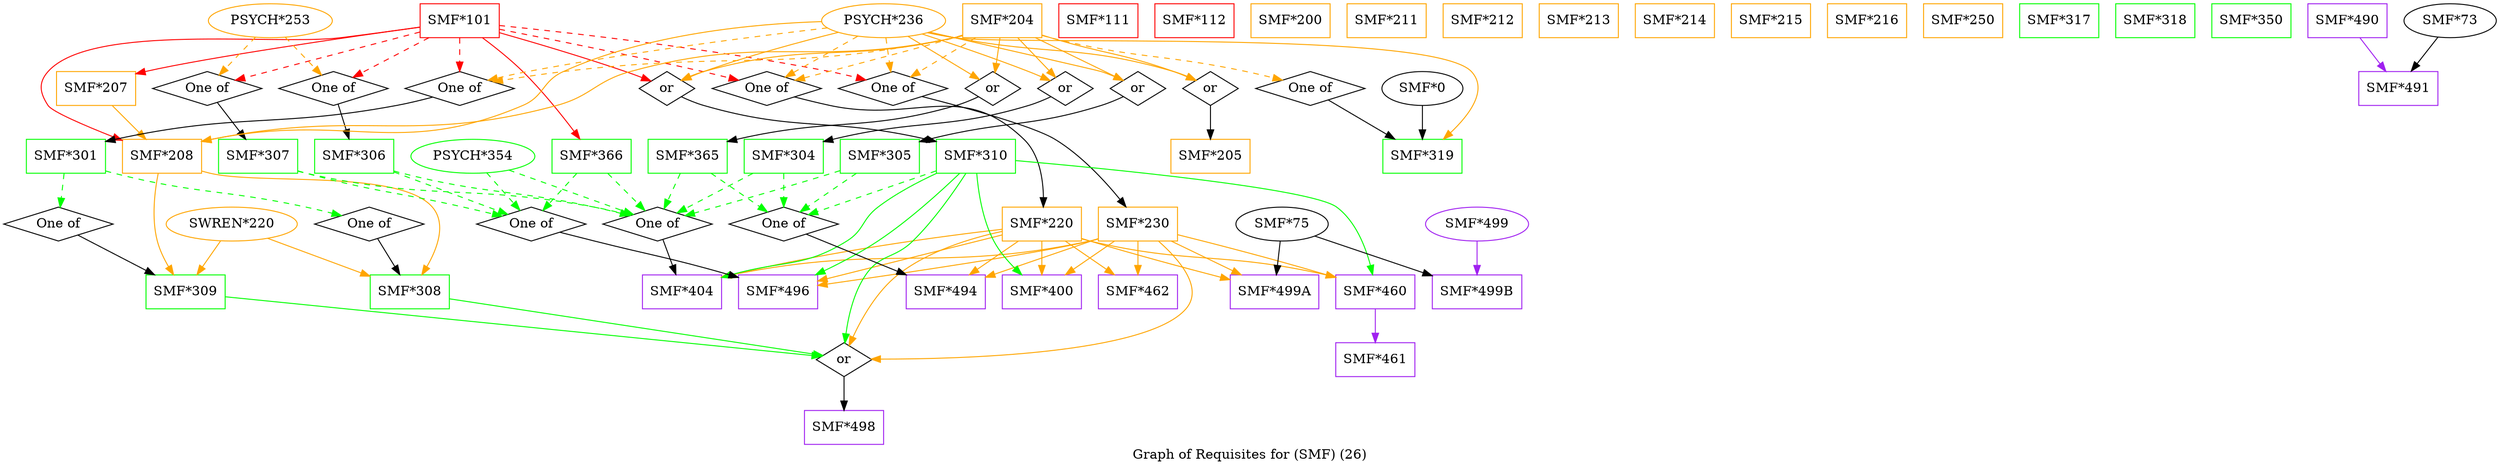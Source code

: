 strict digraph "" {
	graph [bb="0,0,2641.7,491",
		label="Graph of Requisites for (SMF) (26)",
		lheight=0.21,
		lp="1320.8,11.5",
		lwidth=3.46
	];
	node [label="\N"];
	"SMF*101"	[color=red,
		height=0.5,
		pos="482.91,473",
		shape=box,
		width=1.1667];
	"SMF*207"	[color=orange,
		height=0.5,
		pos="96.907,401",
		shape=box,
		width=1.1667];
	"SMF*101" -> "SMF*207"	[color=red,
		pos="e,139.05,416.64 440.86,466.23 367.57,456.04 218.34,434.63 149.07,419"];
	"SMF*208"	[color=orange,
		height=0.5,
		pos="166.91,329",
		shape=box,
		width=1.1667];
	"SMF*101" -> "SMF*208"	[color=red,
		pos="e,124.6,345.9 440.65,466.1 416.2,462.73 384.83,458.5 356.91,455 287.87,446.35 92.187,470.95 45.907,419 35.264,407.05 37.152,396.39 \
45.907,383 50.186,376.45 84.251,361.84 115.15,349.61"];
	of257	[height=0.5,
		label="One of",
		pos="806.91,401",
		shape=diamond,
		width=1.6085];
	"SMF*101" -> of257	[color=red,
		pos="e,777.29,409.82 525.33,463.86 576.38,453.92 664.65,436.3 739.91,419 748.83,416.95 758.38,414.61 767.4,412.34",
		style=dashed];
	of258	[height=0.5,
		label="One of",
		pos="940.91,401",
		shape=diamond,
		width=1.6085];
	"SMF*101" -> of258	[color=red,
		pos="e,912.05,410.09 525.11,467.87 597.08,460.48 747.98,443.43 873.91,419 883.16,417.2 893.05,414.91 902.31,412.59",
		style=dashed];
	of259	[height=0.5,
		label="One of",
		pos="482.91,401",
		shape=diamond,
		width=1.6085];
	"SMF*101" -> of259	[color=red,
		pos="e,482.91,419.1 482.91,454.7 482.91,446.98 482.91,437.71 482.91,429.11",
		style=dashed];
	of260	[height=0.5,
		label="One of",
		pos="348.91,401",
		shape=diamond,
		width=1.6085];
	"SMF*101" -> of260	[color=red,
		pos="e,369.67,412.85 450.13,454.88 428.26,443.45 399.74,428.56 378.55,417.49",
		style=dashed];
	of261	[height=0.5,
		label="One of",
		pos="214.91,401",
		shape=diamond,
		width=1.6085];
	"SMF*101" -> of261	[color=red,
		pos="e,244.8,409.81 440.74,460.99 389.71,447.66 304.46,425.39 254.58,412.36",
		style=dashed];
	or462	[height=0.5,
		label=or,
		pos="701.91,401",
		shape=diamond,
		width=0.81703];
	"SMF*101" -> or462	[color=red,
		pos="e,685.28,408.95 525.19,460.35 561.04,450.21 613.69,434.71 658.91,419 664.4,417.09 670.24,414.9 675.77,412.74"];
	"SMF*366"	[color=green,
		height=0.5,
		pos="622.91,329",
		shape=box,
		width=1.1667];
	"SMF*101" -> "SMF*366"	[color=red,
		pos="e,610.46,347.32 507.2,454.78 520.4,444.93 536.68,431.99 549.91,419 570.09,399.17 590.28,374.05 604.29,355.56"];
	"SMF*207" -> "SMF*208"	[color=orange,
		pos="e,149.8,347.1 114.21,382.7 122.77,374.14 133.25,363.66 142.6,354.3"];
	"SMF*308"	[color=green,
		height=0.5,
		pos="429.91,185",
		shape=box,
		width=1.1667];
	"SMF*208" -> "SMF*308"	[color=orange,
		pos="e,442.68,203.09 209.05,313.34 212.03,312.49 215,311.7 217.91,311 269.48,298.57 419.34,315.24 453.91,275 469.03,257.39 459.32,231.17 \
448.05,211.75"];
	"SMF*309"	[color=green,
		height=0.5,
		pos="192.91,185",
		shape=box,
		width=1.1667];
	"SMF*208" -> "SMF*309"	[color=orange,
		pos="e,180.18,203.15 163.16,310.95 159.86,292.79 156.49,263.38 162.91,239 165.4,229.54 170.01,219.99 174.88,211.66"];
	"SMF*220"	[color=orange,
		height=0.5,
		pos="1100.9,257",
		shape=box,
		width=1.1667];
	of257 -> "SMF*220"	[pos="e,1102.5,275.08 836.14,392.06 847.84,389.02 861.47,385.65 873.91,383 965.67,363.45 1014.3,412.04 1081.9,347 1098.3,331.22 1102.3,\
305 1102.6,285.1"];
	"SMF*230"	[color=orange,
		height=0.5,
		pos="1202.9,257",
		shape=box,
		width=1.1667];
	of258 -> "SMF*230"	[pos="e,1190.2,275.27 970,391.98 1016.2,379.13 1102.3,354.59 1114.9,347 1142.4,330.39 1167.5,303.27 1183.8,283.33"];
	"SMF*301"	[color=green,
		height=0.5,
		pos="64.907,329",
		shape=box,
		width=1.1667];
	of259 -> "SMF*301"	[pos="e,107.02,344.77 454.07,391.81 442.31,388.7 428.53,385.35 415.91,383 287.11,359.04 248.8,375.53 117.09,347"];
	"SMF*306"	[color=green,
		height=0.5,
		pos="370.91,329",
		shape=box,
		width=1.1667];
	of260 -> "SMF*306"	[pos="e,365.42,347.46 353.79,384.46 356.32,376.42 359.48,366.36 362.39,357.09"];
	"SMF*307"	[color=green,
		height=0.5,
		pos="268.91,329",
		shape=box,
		width=1.1667];
	of261 -> "SMF*307"	[pos="e,255.78,347.02 225.58,386.17 232.41,377.3 241.49,365.54 249.57,355.06"];
	"SMF*310"	[color=green,
		height=0.5,
		pos="1030.9,329",
		shape=box,
		width=1.1667];
	or462 -> "SMF*310"	[pos="e,988.77,344.67 717.08,392.07 723.89,388.81 732.14,385.27 739.91,383 840.39,353.59 873.11,371.05 978.98,346.97"];
	of265	[height=0.5,
		label="One of",
		pos="692.91,257",
		shape=diamond,
		width=1.6085];
	"SMF*366" -> of265	[color=green,
		pos="e,679.53,271.38 640.21,310.7 649.89,301.02 662.02,288.89 672.2,278.71",
		style=dashed];
	of267	[height=0.5,
		label="One of",
		pos="558.91,257",
		shape=diamond,
		width=1.6085];
	"SMF*366" -> of267	[color=green,
		pos="e,571.14,271.38 607.09,310.7 598.32,301.11 587.37,289.13 578.11,279.01",
		style=dashed];
	or464	[height=0.5,
		label=or,
		pos="890.91,113",
		shape=diamond,
		width=0.81703];
	"SMF*308" -> or464	[color=green,
		pos="e,868.46,117.41 472.04,177.6 563.08,163.78 776.54,131.37 858.28,118.95"];
	"SMF*309" -> or464	[color=green,
		pos="e,866.89,116.41 235,179.78 362.19,167.02 740.91,129.04 856.82,117.42"];
	"SMF*220" -> or464	[color=orange,
		pos="e,896.27,127.79 1058.6,249.19 1025.7,242.16 980.26,228.49 947.91,203 925.84,185.61 909.78,157.18 900.43,137.14"];
	"SMF*400"	[color=purple,
		height=0.5,
		pos="1100.9,185",
		shape=box,
		width=1.1667];
	"SMF*220" -> "SMF*400"	[color=orange,
		pos="e,1100.9,203.1 1100.9,238.7 1100.9,230.98 1100.9,221.71 1100.9,213.11"];
	"SMF*404"	[color=purple,
		height=0.5,
		pos="718.91,185",
		shape=box,
		width=1.1667];
	"SMF*220" -> "SMF*404"	[color=orange,
		pos="e,761.05,200.64 1058.7,251.47 997.18,244.39 879.38,229 770.85,203.02"];
	"SMF*460"	[color=purple,
		height=0.5,
		pos="1454.9,185",
		shape=box,
		width=1.1667];
	"SMF*220" -> "SMF*460"	[color=orange,
		pos="e,1412.8,200.69 1143,241.31 1146,240.47 1149,239.69 1151.9,239 1258.9,213.74 1291.9,228.12 1402.9,202.99"];
	"SMF*462"	[color=purple,
		height=0.5,
		pos="1202.9,185",
		shape=box,
		width=1.1667];
	"SMF*220" -> "SMF*462"	[color=orange,
		pos="e,1177.9,203.19 1125.9,238.88 1138.9,229.89 1155.2,218.76 1169.3,209.03"];
	"SMF*494"	[color=purple,
		height=0.5,
		pos="998.91,185",
		shape=box,
		width=1.1667];
	"SMF*220" -> "SMF*494"	[color=orange,
		pos="e,1024,203.19 1076,238.88 1062.9,229.89 1046.6,218.76 1032.5,209.03"];
	"SMF*496"	[color=purple,
		height=0.5,
		pos="820.91,185",
		shape=box,
		width=1.1667];
	"SMF*220" -> "SMF*496"	[color=orange,
		pos="e,863.01,196.53 1058.7,245.44 1009,233.03 926.58,212.42 873,199.02"];
	"SMF*499A"	[color=purple,
		height=0.5,
		pos="1347.9,185",
		shape=box,
		width=1.3056];
	"SMF*220" -> "SMF*499A"	[color=orange,
		pos="e,1300.6,197.99 1143.1,241.71 1146.1,240.77 1149,239.86 1151.9,239 1198.3,225 1251.4,210.75 1290.6,200.55"];
	"SMF*230" -> or464	[color=orange,
		pos="e,919.28,113.61 1224.9,238.68 1246.4,219.78 1273.1,189.23 1253.9,167 1212.3,118.83 1014.2,113.58 929.5,113.58"];
	"SMF*230" -> "SMF*400"	[color=orange,
		pos="e,1126,203.19 1178,238.88 1164.9,229.89 1148.6,218.76 1134.5,209.03"];
	"SMF*230" -> "SMF*404"	[color=orange,
		pos="e,761,200.85 1160.8,241.15 1157.8,240.34 1154.8,239.62 1151.9,239 988.22,204.48 938.65,236.91 770.91,202.91"];
	"SMF*230" -> "SMF*460"	[color=orange,
		pos="e,1412.7,200.31 1245.1,245.71 1283.8,236.08 1343,220.88 1403,203.17"];
	"SMF*230" -> "SMF*462"	[color=orange,
		pos="e,1202.9,203.1 1202.9,238.7 1202.9,230.98 1202.9,221.71 1202.9,213.11"];
	"SMF*230" -> "SMF*494"	[color=orange,
		pos="e,1041.1,200.49 1160.6,241.5 1128.8,230.56 1084.9,215.51 1050.9,203.84"];
	"SMF*230" -> "SMF*496"	[color=orange,
		pos="e,863.05,191.87 1160.8,241.36 1157.8,240.51 1154.8,239.71 1151.9,239 1100.1,226.31 952.83,204.63 873.33,193.33"];
	"SMF*230" -> "SMF*499A"	[color=orange,
		pos="e,1312.6,203.07 1238.4,238.88 1258,229.39 1282.6,217.51 1303.5,207.42"];
	of262	[height=0.5,
		label="One of",
		pos="386.91,257",
		shape=diamond,
		width=1.6085];
	"SMF*301" -> of262	[color=green,
		pos="e,357.78,266.03 107.07,313.41 110.04,312.55 113.01,311.73 115.91,311 205.59,288.31 230.49,294.55 320.91,275 329.73,273.09 339.16,\
270.81 348.04,268.55",
		style=dashed];
	of263	[height=0.5,
		label="One of",
		pos="57.907,257",
		shape=diamond,
		width=1.6085];
	"SMF*301" -> of263	[color=green,
		pos="e,59.569,274.62 63.177,310.7 62.394,302.87 61.45,293.44 60.58,284.73",
		style=dashed];
	"SMF*306" -> of265	[color=green,
		pos="e,663.66,265.92 413.07,313.42 416.04,312.55 419.01,311.73 421.91,311 511.15,288.38 535.89,294.33 625.91,275 634.94,273.06 644.61,\
270.75 653.7,268.46",
		style=dashed];
	"SMF*306" -> of267	[color=green,
		pos="e,533.87,267.32 413.1,312.29 446.6,299.81 492.88,282.58 524.25,270.9",
		style=dashed];
	"SMF*307" -> of265	[color=green,
		pos="e,664.07,266.2 311.02,313.22 314.01,312.4 316.99,311.65 319.91,311 453.56,281.19 491.25,299.89 625.91,275 635.18,273.29 645.07,271.02 \
654.33,268.71",
		style=dashed];
	"SMF*307" -> of267	[color=green,
		pos="e,528.1,265.41 311.1,313.54 314.07,312.64 317.03,311.79 319.91,311 393.14,290.96 412.84,291.72 486.91,275 497.05,272.71 507.99,270.17 \
518.2,267.76",
		style=dashed];
	"SMF*310" -> or464	[color=green,
		pos="e,891.83,130.47 1020.2,310.72 1008,291.84 986.71,261.32 963.91,239 944.34,219.84 929.36,225.6 913.91,203 901.2,184.41 895.51,159.28 \
892.97,140.46"];
	"SMF*310" -> "SMF*400"	[color=green,
		pos="e,1079.6,203.05 1031.8,310.99 1033.3,292.34 1037.7,262.02 1049.9,239 1055.6,228.36 1064,218.36 1072.3,209.98"];
	"SMF*310" -> "SMF*404"	[color=green,
		pos="e,761.17,200.23 989.17,310.9 969.33,301.76 945.86,289.41 926.91,275 909.63,261.86 912.35,250.45 893.91,239 847.73,210.32 826.93,\
219 770.87,203.12"];
	"SMF*310" -> "SMF*460"	[color=green,
		pos="e,1452.1,203.19 1072.9,324.46 1166.7,316.26 1386.9,295.07 1413.9,275 1433.8,260.24 1444.3,233.47 1449.7,213.14"];
	"SMF*310" -> "SMF*496"	[color=green,
		pos="e,860.69,203.07 1013.6,310.82 993.75,291.76 959.78,260.81 926.91,239 909.09,227.18 888.26,216.22 869.81,207.37"];
	of266	[height=0.5,
		label="One of",
		pos="826.91,257",
		shape=diamond,
		width=1.6085];
	"SMF*310" -> of266	[color=green,
		pos="e,852.97,266.94 988.64,313.5 951.46,300.74 897.94,282.37 862.8,270.32",
		style=dashed];
	of265 -> "SMF*404"	[pos="e,712.42,203.46 698.68,240.46 701.67,232.42 705.4,222.36 708.85,213.09"];
	of267 -> "SMF*496"	[pos="e,778.68,200.35 589.25,248.28 600.73,245.36 613.92,242.02 625.91,239 686.88,223.64 704.9,221.61 768.9,203.19"];
	"SMF*111"	[color=red,
		height=0.5,
		pos="1157.9,473",
		shape=box,
		width=1.1667];
	"SMF*112"	[color=red,
		height=0.5,
		pos="1259.9,473",
		shape=box,
		width=1.1667];
	"SMF*200"	[color=orange,
		height=0.5,
		pos="1361.9,473",
		shape=box,
		width=1.1667];
	"SMF*204"	[color=orange,
		height=0.5,
		pos="1055.9,473",
		shape=box,
		width=1.1667];
	"SMF*204" -> "SMF*208"	[color=orange,
		pos="e,209.01,344.84 1013.8,457.18 1010.8,456.37 1007.8,455.63 1004.9,455 855.97,422.71 810.83,459.47 663.91,419 627.1,408.86 622.76,\
393 585.91,383 430.4,340.81 380.59,379.62 218.81,346.88"];
	"SMF*204" -> of257	[color=orange,
		pos="e,836.87,409.78 1013.7,457.7 1010.7,456.77 1007.8,455.86 1004.9,455 975.47,446.16 895.63,425.13 846.8,412.37",
		style=dashed];
	"SMF*204" -> of258	[color=orange,
		pos="e,959.42,413.27 1027.8,454.88 1009.7,443.85 986.22,429.58 968.25,418.65",
		style=dashed];
	"SMF*204" -> of259	[color=orange,
		pos="e,518.49,408.11 1013.8,457.12 1010.8,456.33 1007.8,455.61 1004.9,455 824.93,417.68 775.39,441.05 592.91,419 571.67,416.43 548.23,\
412.91 528.46,409.73",
		style=dashed];
	"SMF*204" -> or462	[color=orange,
		pos="e,717.06,409.98 1013.8,457.28 1010.8,456.45 1007.8,455.68 1004.9,455 889.13,428.09 854.21,451.6 739.91,419 735.41,417.72 730.75,\
415.99 726.31,414.14"];
	or459	[height=0.5,
		label=or,
		pos="1276.9,401",
		shape=diamond,
		width=0.81703];
	"SMF*204" -> or459	[color=orange,
		pos="e,1261.2,409.47 1098.2,457.72 1101.1,456.79 1104,455.87 1106.9,455 1164.7,437.45 1181,439.11 1237.9,419 1242.4,417.41 1247.1,415.53 \
1251.7,413.62"];
	or460	[height=0.5,
		label=or,
		pos="1122.9,401",
		shape=diamond,
		width=0.81703];
	"SMF*204" -> or460	[color=orange,
		pos="e,1112.6,412.79 1072.5,454.7 1082.5,444.24 1095.2,430.93 1105.4,420.3"];
	or461	[height=0.5,
		label=or,
		pos="1199.9,401",
		shape=diamond,
		width=0.81703];
	"SMF*204" -> or461	[color=orange,
		pos="e,1184.4,409.54 1091.1,454.88 1117.2,442.2 1152.1,425.24 1175.3,413.99"];
	of264	[height=0.5,
		label="One of",
		pos="1381.9,401",
		shape=diamond,
		width=1.6085];
	"SMF*204" -> of264	[color=orange,
		pos="e,1352.7,409.94 1098.1,457.4 1101,456.54 1104,455.73 1106.9,455 1197.9,432.1 1223.1,438.55 1314.9,419 1323.9,417.07 1333.6,414.77 \
1342.7,412.49",
		style=dashed];
	or463	[height=0.5,
		label=or,
		pos="1045.9,401",
		shape=diamond,
		width=0.81703];
	"SMF*204" -> or463	[color=orange,
		pos="e,1048.1,417.67 1053.4,454.7 1052.3,446.55 1050.9,436.66 1049.6,427.67"];
	"SMF*205"	[color=orange,
		height=0.5,
		pos="1276.9,329",
		shape=box,
		width=1.1667];
	or459 -> "SMF*205"	[pos="e,1276.9,347.1 1276.9,382.7 1276.9,374.98 1276.9,365.71 1276.9,357.11"];
	"SMF*304"	[color=green,
		height=0.5,
		pos="826.91,329",
		shape=box,
		width=1.1667];
	or460 -> "SMF*304"	[pos="e,869.06,344.59 1107.7,392.35 1100.6,389.06 1092,385.42 1083.9,383 997.94,357.16 969.93,368.88 878.96,347.04"];
	"SMF*305"	[color=green,
		height=0.5,
		pos="928.91,329",
		shape=box,
		width=1.1667];
	or461 -> "SMF*305"	[pos="e,971.08,344.51 1184.3,392.26 1177.3,389.04 1168.8,385.47 1160.9,383 1085.7,359.43 1061.1,367.32 981.12,347.12"];
	"SMF*319"	[color=green,
		height=0.5,
		pos="1500.9,329",
		shape=box,
		width=1.1667];
	of264 -> "SMF*319"	[pos="e,1471.6,347.24 1401,388.75 1417.6,378.99 1442.2,364.56 1462.8,352.44"];
	"SMF*365"	[color=green,
		height=0.5,
		pos="724.91,329",
		shape=box,
		width=1.1667];
	or463 -> "SMF*365"	[pos="e,767.05,344.65 1030.7,392.09 1023.9,388.83 1015.7,385.29 1007.9,383 910.87,354.33 879.23,370.53 776.85,346.98"];
	"SMF*304" -> of265	[color=green,
		pos="e,713.67,268.85 794.13,310.88 772.26,299.45 743.74,284.56 722.55,273.49",
		style=dashed];
	"SMF*304" -> of266	[color=green,
		pos="e,826.91,275.1 826.91,310.7 826.91,302.98 826.91,293.71 826.91,285.11",
		style=dashed];
	"SMF*305" -> of265	[color=green,
		pos="e,722.18,265.97 886.65,313.76 883.7,312.81 880.76,311.88 877.91,311 827.88,295.5 769.75,279.11 732.2,268.73",
		style=dashed];
	"SMF*305" -> of266	[color=green,
		pos="e,844.25,269.9 903.95,310.88 888.47,300.25 868.62,286.62 852.94,275.86",
		style=dashed];
	"SMF*365" -> of265	[color=green,
		pos="e,699.86,273.2 717,310.7 713.1,302.16 708.32,291.72 704.06,282.4",
		style=dashed];
	"SMF*365" -> of266	[color=green,
		pos="e,809.56,269.9 749.86,310.88 765.34,300.25 785.2,286.62 800.88,275.86",
		style=dashed];
	"PSYCH*236"	[color=orange,
		height=0.5,
		pos="929.91,473",
		width=1.8234];
	"PSYCH*236" -> "SMF*208"	[color=orange,
		pos="e,209.01,344.81 864.24,471.93 794.08,469.57 681.07,459.06 592.91,419 570.22,408.69 572.84,392.76 549.91,383 416.42,326.16 365.22,\
376.29 219.23,346.96"];
	"PSYCH*236" -> of257	[color=orange,
		pos="e,826.49,413.14 902.61,456.46 882.6,445.08 855.51,429.66 835.26,418.14",
		style=dashed];
	"PSYCH*236" -> of258	[color=orange,
		pos="e,938.29,418.62 932.63,454.7 933.86,446.87 935.34,437.44 936.71,428.73",
		style=dashed];
	"PSYCH*236" -> of259	[color=orange,
		pos="e,512.9,409.73 870.53,465.31 796.36,456.56 665.72,439.87 554.91,419 544.49,417.04 533.31,414.58 522.94,412.14",
		style=dashed];
	"PSYCH*236" -> or462	[color=orange,
		pos="e,717.59,409.65 881.66,460.65 842.88,451.03 787.26,436.09 739.91,419 735.7,417.48 731.31,415.7 727.06,413.88"];
	"PSYCH*236" -> or459	[color=orange,
		pos="e,1261.7,409.72 977.82,460.62 986.79,458.63 996.12,456.67 1004.9,455 1107.8,435.41 1137.3,448.18 1237.9,419 1242.7,417.61 1247.7,\
415.76 1252.4,413.8"];
	"PSYCH*236" -> or460	[color=orange,
		pos="e,1106.7,409.4 971.08,458.82 1002.3,448.59 1046.1,433.72 1083.9,419 1088.3,417.3 1092.9,415.39 1097.3,413.49"];
	"PSYCH*236" -> or461	[color=orange,
		pos="e,1184.2,409.63 978.84,460.89 1045.3,445.78 1156.5,420.44 1160.9,419 1165.4,417.5 1170.2,415.68 1174.7,413.78"];
	"PSYCH*236" -> or463	[color=orange,
		pos="e,1031.9,410.43 955.94,456.29 976.15,444.1 1003.9,427.36 1023.2,415.71"];
	"PSYCH*236" -> "SMF*319"	[color=orange,
		pos="e,1523.2,347.23 976.5,460.25 985.86,458.22 995.66,456.34 1004.9,455 1065.3,446.23 1511.2,463.54 1552.9,419 1570.9,399.77 1551,373.23 \
1530.9,354.15"];
	"SMF*498"	[color=purple,
		height=0.5,
		pos="890.91,41",
		shape=box,
		width=1.1667];
	or464 -> "SMF*498"	[pos="e,890.91,59.104 890.91,94.697 890.91,86.983 890.91,77.712 890.91,69.112"];
	"SMF*211"	[color=orange,
		height=0.5,
		pos="1463.9,473",
		shape=box,
		width=1.1667];
	"SMF*212"	[color=orange,
		height=0.5,
		pos="1565.9,473",
		shape=box,
		width=1.1667];
	"SMF*213"	[color=orange,
		height=0.5,
		pos="1667.9,473",
		shape=box,
		width=1.1667];
	"SMF*214"	[color=orange,
		height=0.5,
		pos="1769.9,473",
		shape=box,
		width=1.1667];
	"SMF*215"	[color=orange,
		height=0.5,
		pos="1871.9,473",
		shape=box,
		width=1.1667];
	"SMF*216"	[color=orange,
		height=0.5,
		pos="1973.9,473",
		shape=box,
		width=1.1667];
	"SMF*461"	[color=purple,
		height=0.5,
		pos="1454.9,113",
		shape=box,
		width=1.1667];
	"SMF*460" -> "SMF*461"	[color=purple,
		pos="e,1454.9,131.1 1454.9,166.7 1454.9,158.98 1454.9,149.71 1454.9,141.11"];
	"SMF*250"	[color=orange,
		height=0.5,
		pos="2075.9,473",
		shape=box,
		width=1.1667];
	of262 -> "SMF*308"	[pos="e,419.34,203.2 395.82,241.5 401.05,232.97 407.83,221.95 413.95,211.97"];
	of263 -> "SMF*309"	[pos="e,160.11,203.01 78.411,245.37 97.64,235.4 126.97,220.19 151.13,207.66"];
	of266 -> "SMF*494"	[pos="e,957,203.05 850.82,246.27 875.67,236.16 915.31,220.02 947.34,206.99"];
	"PSYCH*253"	[color=orange,
		height=0.5,
		pos="281.91,473",
		width=1.8234];
	"PSYCH*253" -> of260	[color=orange,
		pos="e,336.28,415.2 297.78,455.41 307.16,445.62 319.11,433.13 329.09,422.7",
		style=dashed];
	"PSYCH*253" -> of261	[color=orange,
		pos="e,227.54,415.2 266.03,455.41 256.65,445.62 244.71,433.13 234.72,422.7",
		style=dashed];
	"SWREN*220"	[color=orange,
		height=0.5,
		pos="241.91,257",
		width=1.9318];
	"SWREN*220" -> "SMF*308"	[color=orange,
		pos="e,387.66,201.73 279.95,241.83 308.25,231.3 347.18,216.8 378.28,205.22"];
	"SWREN*220" -> "SMF*309"	[color=orange,
		pos="e,205,203.28 230.05,239.05 224.29,230.84 217.26,220.79 210.87,211.66"];
	"SMF*317"	[color=green,
		height=0.5,
		pos="2177.9,473",
		shape=box,
		width=1.1667];
	"SMF*318"	[color=green,
		height=0.5,
		pos="2279.9,473",
		shape=box,
		width=1.1667];
	"SMF*0"	[height=0.5,
		pos="1500.9,401",
		width=1.1916];
	"SMF*0" -> "SMF*319"	[pos="e,1500.9,347.1 1500.9,382.7 1500.9,374.98 1500.9,365.71 1500.9,357.11"];
	"SMF*350"	[color=green,
		height=0.5,
		pos="2381.9,473",
		shape=box,
		width=1.1667];
	"PSYCH*354"	[color=green,
		height=0.5,
		pos="496.91,329",
		width=1.8234];
	"PSYCH*354" -> of265	[color=green,
		pos="e,667.23,267.17 535.16,314.34 570.65,301.66 623.04,282.95 657.57,270.62",
		style=dashed];
	"PSYCH*354" -> of267	[color=green,
		pos="e,546.82,271.65 511.6,311.41 520.08,301.84 530.83,289.7 539.94,279.42",
		style=dashed];
	"SMF*490"	[color=purple,
		height=0.5,
		pos="2483.9,473",
		shape=box,
		width=1.1667];
	"SMF*491"	[color=purple,
		height=0.5,
		pos="2537.9,401",
		shape=box,
		width=1.1667];
	"SMF*490" -> "SMF*491"	[color=purple,
		pos="e,2524.7,419.1 2497.3,454.7 2503.7,446.39 2511.5,436.28 2518.5,427.14"];
	"SMF*73"	[height=0.5,
		pos="2592.9,473",
		width=1.354];
	"SMF*73" -> "SMF*491"	[pos="e,2551.6,419.45 2579.9,455.41 2573.3,447.03 2565.2,436.68 2557.8,427.33"];
	"SMF*75"	[height=0.5,
		pos="1355.9,257",
		width=1.354];
	"SMF*75" -> "SMF*499A"	[pos="e,1349.9,203.1 1353.9,238.7 1353,230.98 1352,221.71 1351,213.11"];
	"SMF*499B"	[color=purple,
		height=0.5,
		pos="1562.9,185",
		shape=box,
		width=1.3194];
	"SMF*75" -> "SMF*499B"	[pos="e,1515.3,202.09 1390.6,244.28 1421.9,233.67 1468.8,217.84 1505.7,205.35"];
	"SMF*499"	[color=purple,
		height=0.5,
		pos="1562.9,257",
		width=1.5165];
	"SMF*499" -> "SMF*499B"	[color=purple,
		pos="e,1562.9,203.1 1562.9,238.7 1562.9,230.98 1562.9,221.71 1562.9,213.11"];
}

